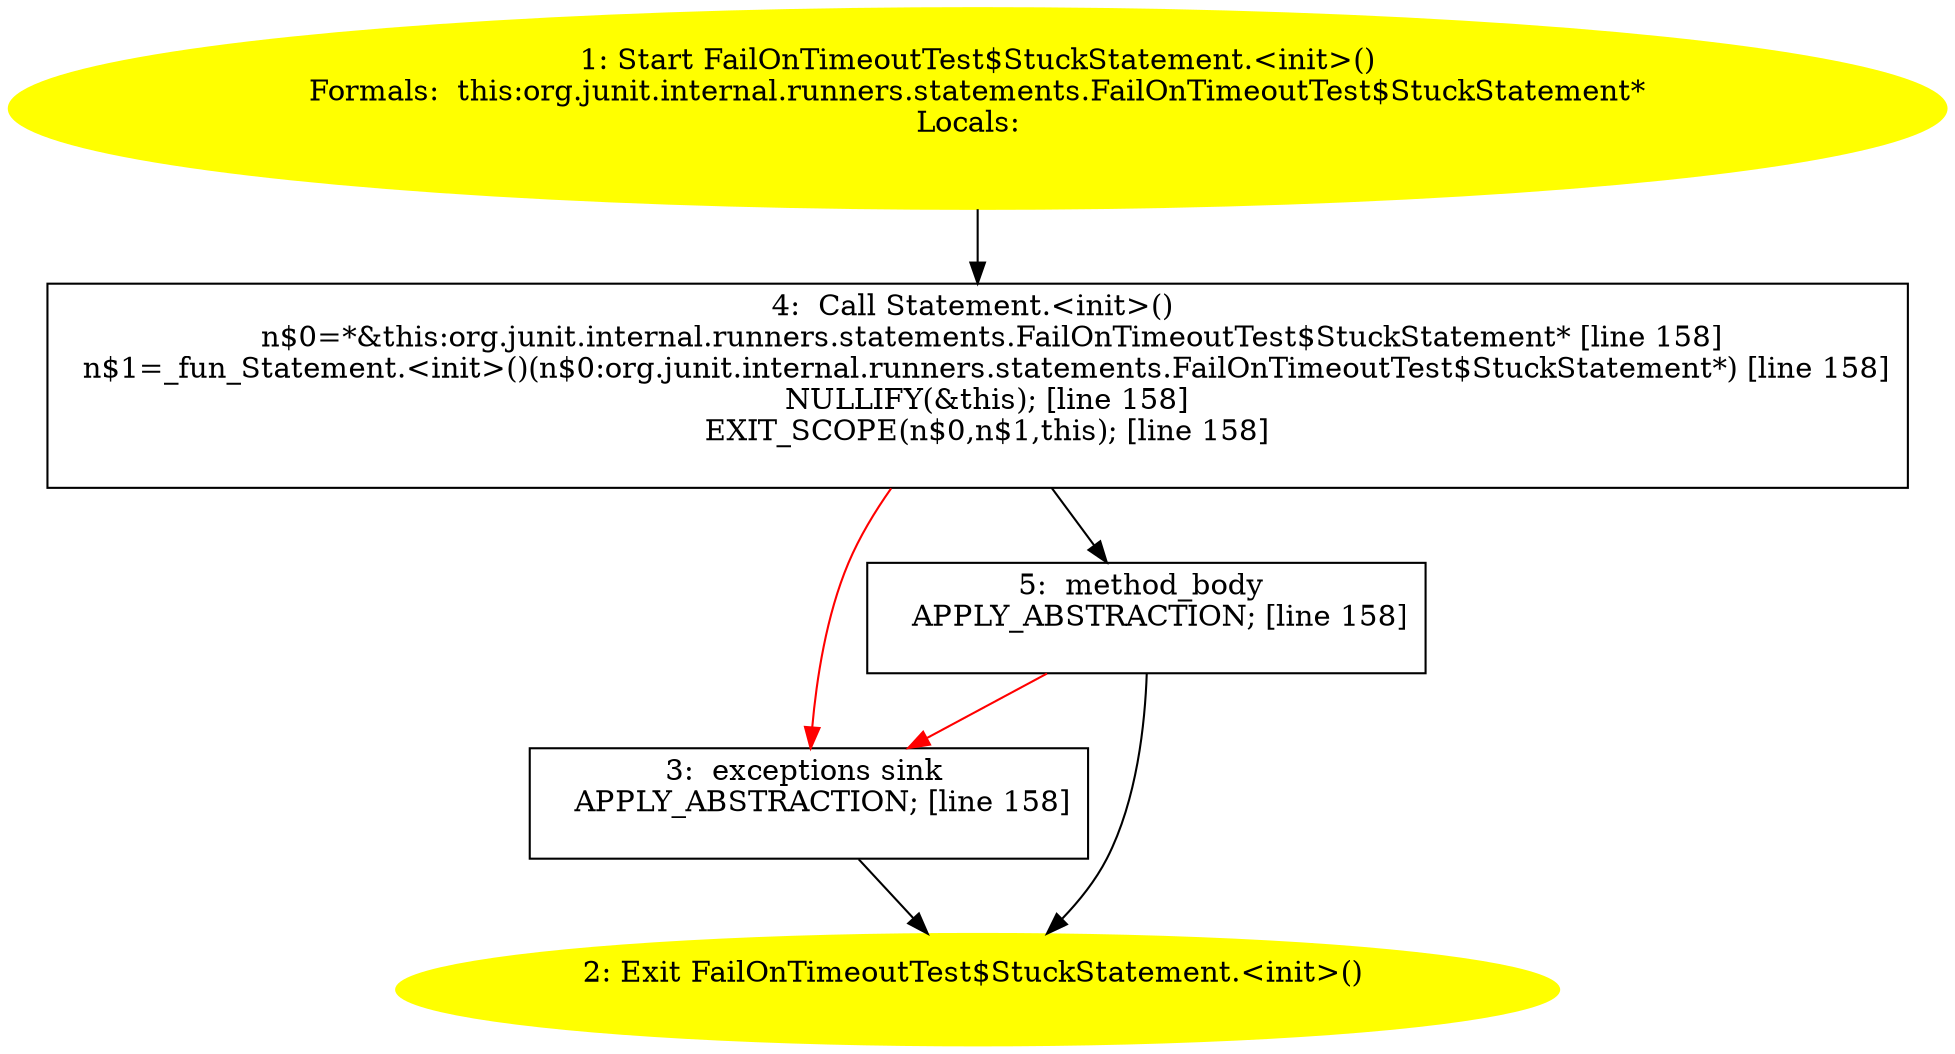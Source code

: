 /* @generated */
digraph cfg {
"org.junit.internal.runners.statements.FailOnTimeoutTest$StuckStatement.<init>().c0e0a2372c1bcf7e2073764976203338_1" [label="1: Start FailOnTimeoutTest$StuckStatement.<init>()\nFormals:  this:org.junit.internal.runners.statements.FailOnTimeoutTest$StuckStatement*\nLocals:  \n  " color=yellow style=filled]
	

	 "org.junit.internal.runners.statements.FailOnTimeoutTest$StuckStatement.<init>().c0e0a2372c1bcf7e2073764976203338_1" -> "org.junit.internal.runners.statements.FailOnTimeoutTest$StuckStatement.<init>().c0e0a2372c1bcf7e2073764976203338_4" ;
"org.junit.internal.runners.statements.FailOnTimeoutTest$StuckStatement.<init>().c0e0a2372c1bcf7e2073764976203338_2" [label="2: Exit FailOnTimeoutTest$StuckStatement.<init>() \n  " color=yellow style=filled]
	

"org.junit.internal.runners.statements.FailOnTimeoutTest$StuckStatement.<init>().c0e0a2372c1bcf7e2073764976203338_3" [label="3:  exceptions sink \n   APPLY_ABSTRACTION; [line 158]\n " shape="box"]
	

	 "org.junit.internal.runners.statements.FailOnTimeoutTest$StuckStatement.<init>().c0e0a2372c1bcf7e2073764976203338_3" -> "org.junit.internal.runners.statements.FailOnTimeoutTest$StuckStatement.<init>().c0e0a2372c1bcf7e2073764976203338_2" ;
"org.junit.internal.runners.statements.FailOnTimeoutTest$StuckStatement.<init>().c0e0a2372c1bcf7e2073764976203338_4" [label="4:  Call Statement.<init>() \n   n$0=*&this:org.junit.internal.runners.statements.FailOnTimeoutTest$StuckStatement* [line 158]\n  n$1=_fun_Statement.<init>()(n$0:org.junit.internal.runners.statements.FailOnTimeoutTest$StuckStatement*) [line 158]\n  NULLIFY(&this); [line 158]\n  EXIT_SCOPE(n$0,n$1,this); [line 158]\n " shape="box"]
	

	 "org.junit.internal.runners.statements.FailOnTimeoutTest$StuckStatement.<init>().c0e0a2372c1bcf7e2073764976203338_4" -> "org.junit.internal.runners.statements.FailOnTimeoutTest$StuckStatement.<init>().c0e0a2372c1bcf7e2073764976203338_5" ;
	 "org.junit.internal.runners.statements.FailOnTimeoutTest$StuckStatement.<init>().c0e0a2372c1bcf7e2073764976203338_4" -> "org.junit.internal.runners.statements.FailOnTimeoutTest$StuckStatement.<init>().c0e0a2372c1bcf7e2073764976203338_3" [color="red" ];
"org.junit.internal.runners.statements.FailOnTimeoutTest$StuckStatement.<init>().c0e0a2372c1bcf7e2073764976203338_5" [label="5:  method_body \n   APPLY_ABSTRACTION; [line 158]\n " shape="box"]
	

	 "org.junit.internal.runners.statements.FailOnTimeoutTest$StuckStatement.<init>().c0e0a2372c1bcf7e2073764976203338_5" -> "org.junit.internal.runners.statements.FailOnTimeoutTest$StuckStatement.<init>().c0e0a2372c1bcf7e2073764976203338_2" ;
	 "org.junit.internal.runners.statements.FailOnTimeoutTest$StuckStatement.<init>().c0e0a2372c1bcf7e2073764976203338_5" -> "org.junit.internal.runners.statements.FailOnTimeoutTest$StuckStatement.<init>().c0e0a2372c1bcf7e2073764976203338_3" [color="red" ];
}
